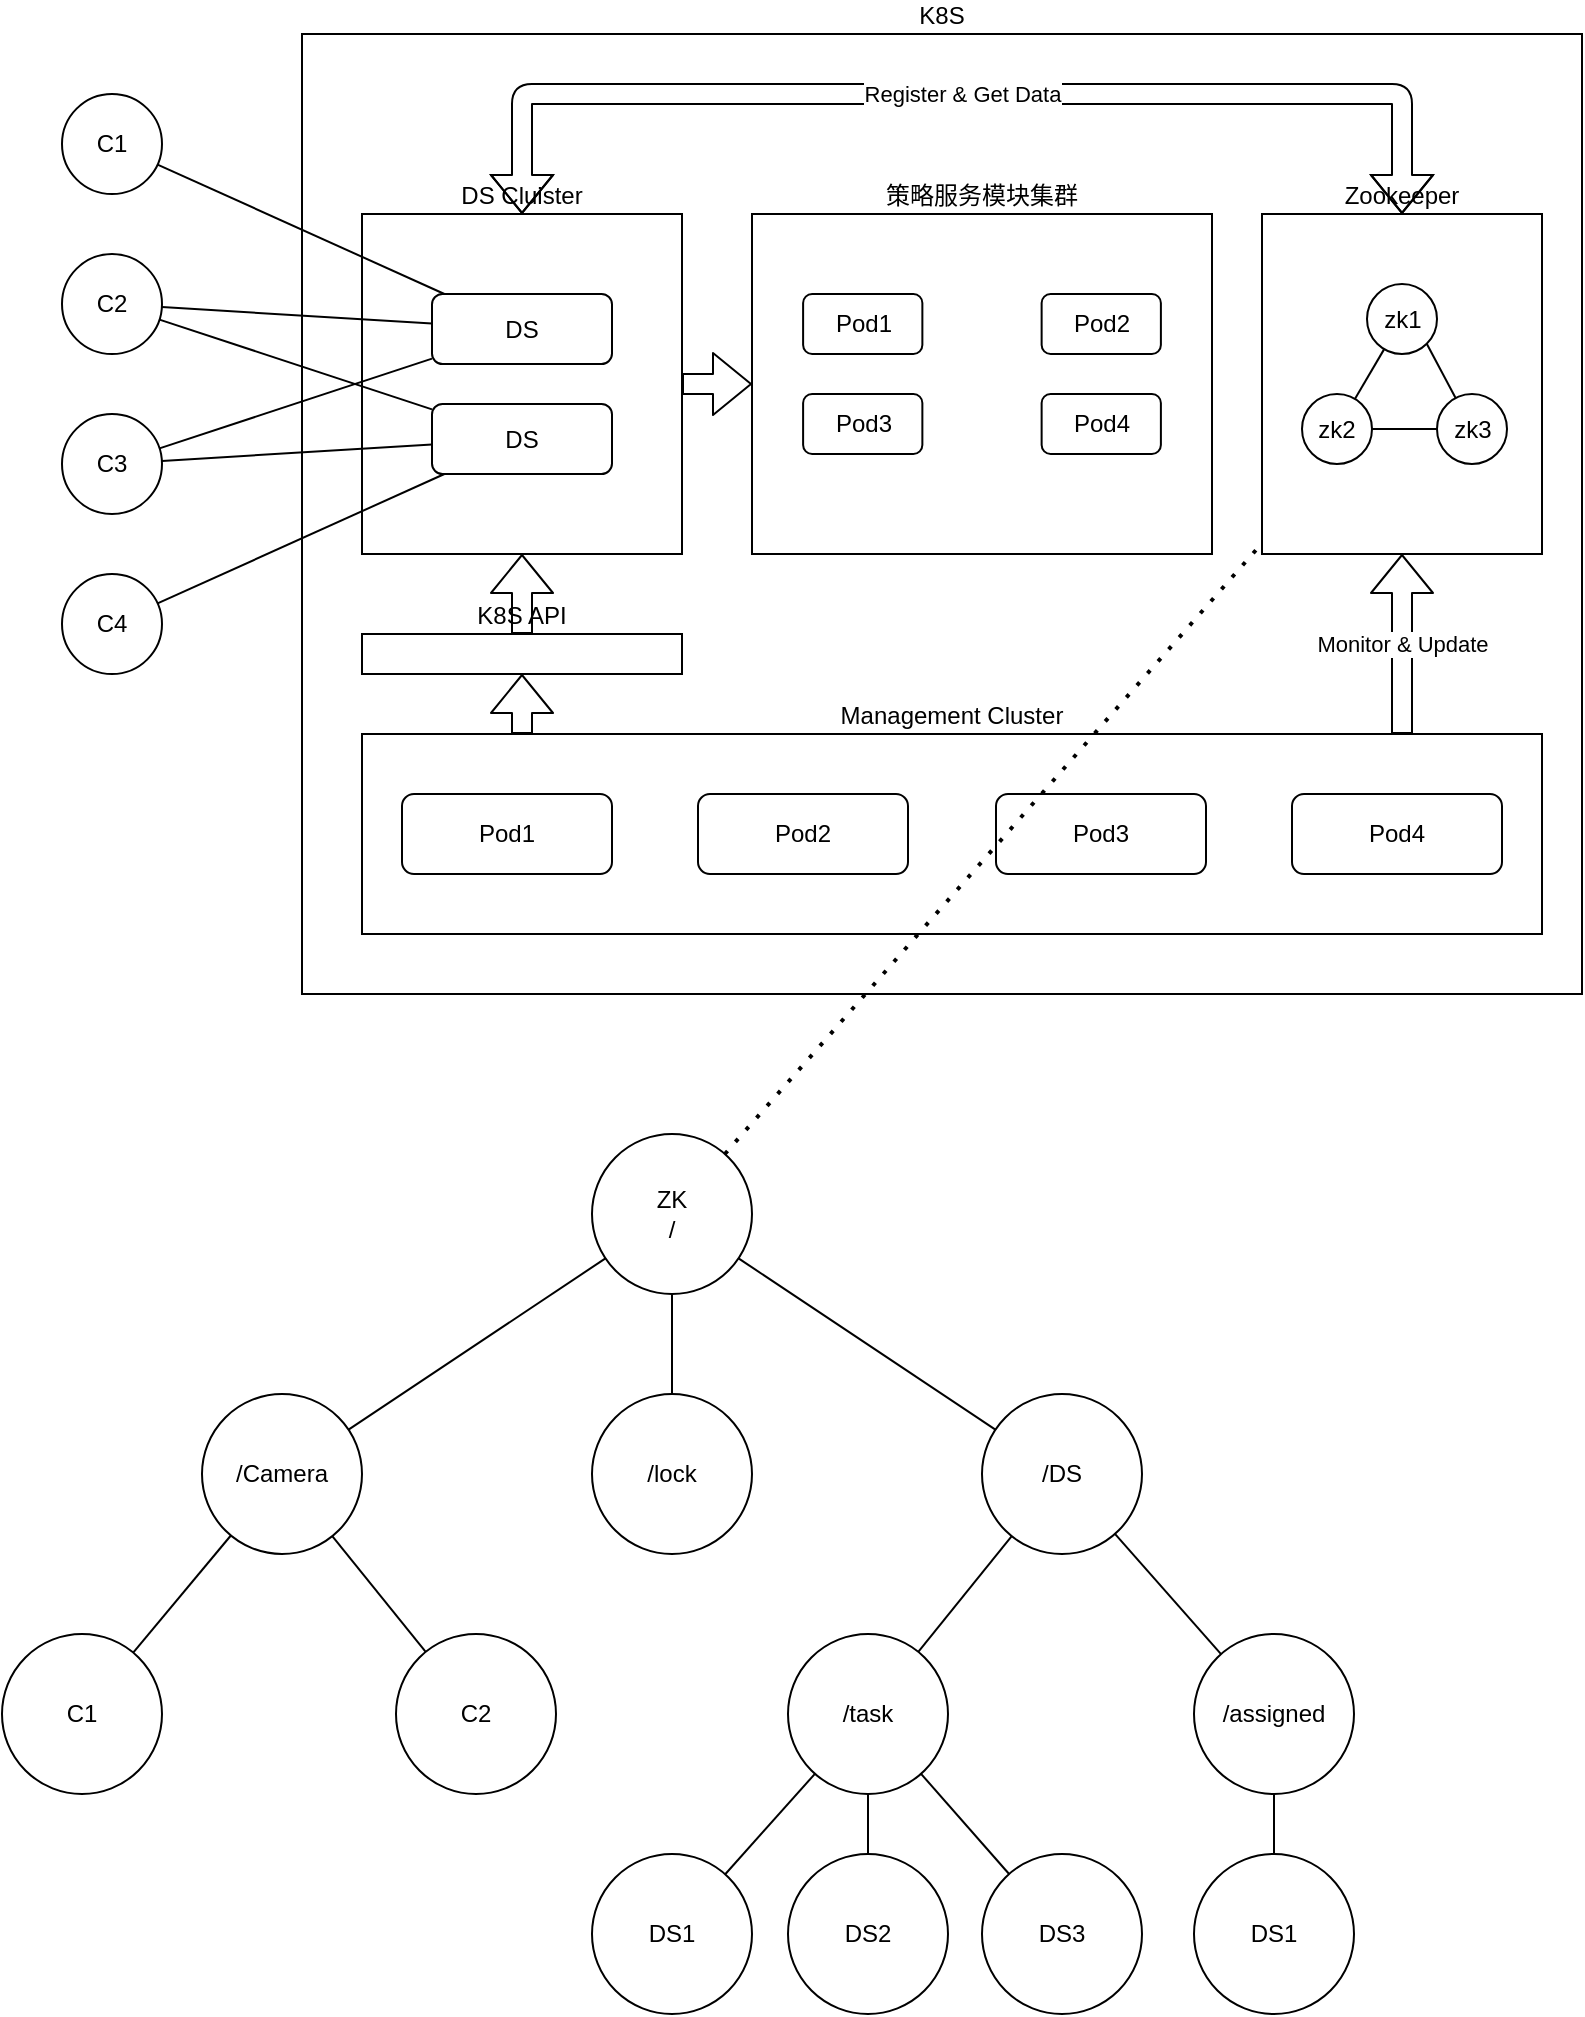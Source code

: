 <mxfile>
    <diagram id="GbY-rcY2quPzccg1INE1" name="Page-1">
        <mxGraphModel dx="1374" dy="779" grid="1" gridSize="10" guides="1" tooltips="1" connect="1" arrows="1" fold="1" page="1" pageScale="1" pageWidth="827" pageHeight="1169" math="0" shadow="0">
            <root>
                <mxCell id="0"/>
                <mxCell id="1" parent="0"/>
                <mxCell id="2" value="C1" style="ellipse;whiteSpace=wrap;html=1;aspect=fixed;" vertex="1" parent="1">
                    <mxGeometry x="50" y="70" width="50" height="50" as="geometry"/>
                </mxCell>
                <mxCell id="3" value="C2" style="ellipse;whiteSpace=wrap;html=1;aspect=fixed;" vertex="1" parent="1">
                    <mxGeometry x="50" y="150" width="50" height="50" as="geometry"/>
                </mxCell>
                <mxCell id="4" value="C3" style="ellipse;whiteSpace=wrap;html=1;aspect=fixed;" vertex="1" parent="1">
                    <mxGeometry x="50" y="230" width="50" height="50" as="geometry"/>
                </mxCell>
                <mxCell id="5" value="C4" style="ellipse;whiteSpace=wrap;html=1;aspect=fixed;" vertex="1" parent="1">
                    <mxGeometry x="50" y="310" width="50" height="50" as="geometry"/>
                </mxCell>
                <mxCell id="24" value="K8S" style="rounded=0;whiteSpace=wrap;html=1;labelPosition=center;verticalLabelPosition=top;align=center;verticalAlign=bottom;" vertex="1" parent="1">
                    <mxGeometry x="170" y="40" width="640" height="480" as="geometry"/>
                </mxCell>
                <mxCell id="9" value="" style="group" vertex="1" connectable="0" parent="1">
                    <mxGeometry x="200" y="130" width="160" height="170" as="geometry"/>
                </mxCell>
                <mxCell id="8" value="DS Cluister" style="rounded=0;whiteSpace=wrap;html=1;labelPosition=center;verticalLabelPosition=top;align=center;verticalAlign=bottom;" vertex="1" parent="9">
                    <mxGeometry width="160" height="170" as="geometry"/>
                </mxCell>
                <mxCell id="6" value="DS" style="rounded=1;whiteSpace=wrap;html=1;" vertex="1" parent="9">
                    <mxGeometry x="35" y="40" width="90" height="35" as="geometry"/>
                </mxCell>
                <mxCell id="7" value="DS" style="rounded=1;whiteSpace=wrap;html=1;" vertex="1" parent="9">
                    <mxGeometry x="35" y="95" width="90" height="35" as="geometry"/>
                </mxCell>
                <mxCell id="17" value="" style="group" vertex="1" connectable="0" parent="1">
                    <mxGeometry x="395" y="130" width="230" height="170" as="geometry"/>
                </mxCell>
                <mxCell id="11" value="策略服务模块集群" style="rounded=0;whiteSpace=wrap;html=1;labelPosition=center;verticalLabelPosition=top;align=center;verticalAlign=bottom;" vertex="1" parent="17">
                    <mxGeometry width="230" height="170" as="geometry"/>
                </mxCell>
                <mxCell id="16" value="" style="group" vertex="1" connectable="0" parent="17">
                    <mxGeometry x="25.556" y="40" width="178.889" height="80" as="geometry"/>
                </mxCell>
                <mxCell id="12" value="Pod1" style="rounded=1;whiteSpace=wrap;html=1;" vertex="1" parent="16">
                    <mxGeometry width="59.63" height="30" as="geometry"/>
                </mxCell>
                <mxCell id="13" value="Pod2" style="rounded=1;whiteSpace=wrap;html=1;" vertex="1" parent="16">
                    <mxGeometry x="119.259" width="59.63" height="30" as="geometry"/>
                </mxCell>
                <mxCell id="14" value="Pod3" style="rounded=1;whiteSpace=wrap;html=1;" vertex="1" parent="16">
                    <mxGeometry y="50" width="59.63" height="30" as="geometry"/>
                </mxCell>
                <mxCell id="15" value="Pod4" style="rounded=1;whiteSpace=wrap;html=1;" vertex="1" parent="16">
                    <mxGeometry x="119.259" y="50" width="59.63" height="30" as="geometry"/>
                </mxCell>
                <mxCell id="23" value="" style="group" vertex="1" connectable="0" parent="1">
                    <mxGeometry x="200" y="390" width="590" height="100" as="geometry"/>
                </mxCell>
                <mxCell id="10" value="Management Cluster" style="rounded=0;whiteSpace=wrap;html=1;labelPosition=center;verticalLabelPosition=top;align=center;verticalAlign=bottom;" vertex="1" parent="23">
                    <mxGeometry width="590" height="100" as="geometry"/>
                </mxCell>
                <mxCell id="22" value="" style="group" vertex="1" connectable="0" parent="23">
                    <mxGeometry x="20" y="30" width="550" height="40" as="geometry"/>
                </mxCell>
                <mxCell id="18" value="Pod1" style="rounded=1;whiteSpace=wrap;html=1;" vertex="1" parent="22">
                    <mxGeometry width="105" height="40" as="geometry"/>
                </mxCell>
                <mxCell id="19" value="Pod2" style="rounded=1;whiteSpace=wrap;html=1;" vertex="1" parent="22">
                    <mxGeometry x="148" width="105" height="40" as="geometry"/>
                </mxCell>
                <mxCell id="20" value="Pod3" style="rounded=1;whiteSpace=wrap;html=1;" vertex="1" parent="22">
                    <mxGeometry x="297" width="105" height="40" as="geometry"/>
                </mxCell>
                <mxCell id="21" value="Pod4" style="rounded=1;whiteSpace=wrap;html=1;" vertex="1" parent="22">
                    <mxGeometry x="445" width="105" height="40" as="geometry"/>
                </mxCell>
                <mxCell id="25" value="K8S API" style="rounded=0;whiteSpace=wrap;html=1;labelPosition=center;verticalLabelPosition=top;align=center;verticalAlign=bottom;" vertex="1" parent="1">
                    <mxGeometry x="200" y="340" width="160" height="20" as="geometry"/>
                </mxCell>
                <mxCell id="26" value="" style="shape=flexArrow;endArrow=classic;html=1;entryX=0.5;entryY=1;entryDx=0;entryDy=0;" edge="1" parent="1" target="25">
                    <mxGeometry width="50" height="50" relative="1" as="geometry">
                        <mxPoint x="280" y="390" as="sourcePoint"/>
                        <mxPoint x="290" y="600" as="targetPoint"/>
                    </mxGeometry>
                </mxCell>
                <mxCell id="27" value="" style="shape=flexArrow;endArrow=classic;html=1;entryX=0.5;entryY=1;entryDx=0;entryDy=0;exitX=0.5;exitY=0;exitDx=0;exitDy=0;" edge="1" parent="1" source="25" target="8">
                    <mxGeometry width="50" height="50" relative="1" as="geometry">
                        <mxPoint x="290" y="400" as="sourcePoint"/>
                        <mxPoint x="290" y="370" as="targetPoint"/>
                    </mxGeometry>
                </mxCell>
                <mxCell id="38" value="" style="group" vertex="1" connectable="0" parent="1">
                    <mxGeometry x="650" y="130" width="140" height="170" as="geometry"/>
                </mxCell>
                <mxCell id="28" value="Zookeeper" style="rounded=0;whiteSpace=wrap;html=1;labelPosition=center;verticalLabelPosition=top;align=center;verticalAlign=bottom;" vertex="1" parent="38">
                    <mxGeometry width="140" height="170" as="geometry"/>
                </mxCell>
                <mxCell id="37" value="" style="group" vertex="1" connectable="0" parent="38">
                    <mxGeometry x="20" y="35" width="102.5" height="90" as="geometry"/>
                </mxCell>
                <mxCell id="29" value="zk1" style="ellipse;whiteSpace=wrap;html=1;aspect=fixed;" vertex="1" parent="37">
                    <mxGeometry x="32.5" width="35" height="35" as="geometry"/>
                </mxCell>
                <mxCell id="30" value="zk2" style="ellipse;whiteSpace=wrap;html=1;aspect=fixed;" vertex="1" parent="37">
                    <mxGeometry y="55" width="35" height="35" as="geometry"/>
                </mxCell>
                <mxCell id="31" value="zk3" style="ellipse;whiteSpace=wrap;html=1;aspect=fixed;" vertex="1" parent="37">
                    <mxGeometry x="67.5" y="55" width="35" height="35" as="geometry"/>
                </mxCell>
                <mxCell id="32" value="" style="endArrow=none;html=1;" edge="1" parent="37" source="30" target="29">
                    <mxGeometry width="50" height="50" relative="1" as="geometry">
                        <mxPoint x="-250" y="155" as="sourcePoint"/>
                        <mxPoint x="-200" y="105" as="targetPoint"/>
                    </mxGeometry>
                </mxCell>
                <mxCell id="33" value="" style="endArrow=none;html=1;entryX=1;entryY=1;entryDx=0;entryDy=0;" edge="1" parent="37" source="31" target="29">
                    <mxGeometry width="50" height="50" relative="1" as="geometry">
                        <mxPoint x="27.5" y="65" as="sourcePoint"/>
                        <mxPoint x="47.626" y="39.874" as="targetPoint"/>
                    </mxGeometry>
                </mxCell>
                <mxCell id="34" value="" style="endArrow=none;html=1;" edge="1" parent="37" source="30" target="31">
                    <mxGeometry width="50" height="50" relative="1" as="geometry">
                        <mxPoint x="-250" y="155" as="sourcePoint"/>
                        <mxPoint x="-200" y="105" as="targetPoint"/>
                    </mxGeometry>
                </mxCell>
                <mxCell id="39" value="Monitor &amp;amp; Update" style="shape=flexArrow;endArrow=classic;html=1;entryX=0.5;entryY=1;entryDx=0;entryDy=0;" edge="1" parent="1" target="28">
                    <mxGeometry width="50" height="50" relative="1" as="geometry">
                        <mxPoint x="720" y="390" as="sourcePoint"/>
                        <mxPoint x="470" y="270" as="targetPoint"/>
                    </mxGeometry>
                </mxCell>
                <mxCell id="40" value="" style="shape=flexArrow;endArrow=classic;html=1;entryX=0;entryY=0.5;entryDx=0;entryDy=0;" edge="1" parent="1" source="8" target="11">
                    <mxGeometry width="50" height="50" relative="1" as="geometry">
                        <mxPoint x="420" y="320" as="sourcePoint"/>
                        <mxPoint x="470" y="270" as="targetPoint"/>
                    </mxGeometry>
                </mxCell>
                <mxCell id="41" value="" style="endArrow=none;html=1;" edge="1" parent="1" source="6" target="2">
                    <mxGeometry width="50" height="50" relative="1" as="geometry">
                        <mxPoint x="420" y="320" as="sourcePoint"/>
                        <mxPoint x="470" y="270" as="targetPoint"/>
                    </mxGeometry>
                </mxCell>
                <mxCell id="42" value="" style="endArrow=none;html=1;" edge="1" parent="1" source="6" target="3">
                    <mxGeometry width="50" height="50" relative="1" as="geometry">
                        <mxPoint x="251.242" y="180" as="sourcePoint"/>
                        <mxPoint x="107.808" y="115.236" as="targetPoint"/>
                    </mxGeometry>
                </mxCell>
                <mxCell id="43" value="" style="endArrow=none;html=1;" edge="1" parent="1" source="7" target="4">
                    <mxGeometry width="50" height="50" relative="1" as="geometry">
                        <mxPoint x="245" y="194.741" as="sourcePoint"/>
                        <mxPoint x="109.957" y="186.461" as="targetPoint"/>
                    </mxGeometry>
                </mxCell>
                <mxCell id="44" value="" style="endArrow=none;html=1;" edge="1" parent="1" source="7" target="5">
                    <mxGeometry width="50" height="50" relative="1" as="geometry">
                        <mxPoint x="245" y="255.259" as="sourcePoint"/>
                        <mxPoint x="109.957" y="263.539" as="targetPoint"/>
                    </mxGeometry>
                </mxCell>
                <mxCell id="45" value="" style="endArrow=none;html=1;" edge="1" parent="1" source="6" target="4">
                    <mxGeometry width="50" height="50" relative="1" as="geometry">
                        <mxPoint x="255" y="265.259" as="sourcePoint"/>
                        <mxPoint x="119.957" y="273.539" as="targetPoint"/>
                    </mxGeometry>
                </mxCell>
                <mxCell id="46" value="" style="endArrow=none;html=1;" edge="1" parent="1" source="7" target="3">
                    <mxGeometry width="50" height="50" relative="1" as="geometry">
                        <mxPoint x="265" y="275.259" as="sourcePoint"/>
                        <mxPoint x="129.957" y="283.539" as="targetPoint"/>
                    </mxGeometry>
                </mxCell>
                <mxCell id="47" value="Register &amp;amp; Get Data" style="shape=flexArrow;endArrow=classic;startArrow=classic;html=1;edgeStyle=elbowEdgeStyle;entryX=0.5;entryY=0;entryDx=0;entryDy=0;exitX=0.5;exitY=0;exitDx=0;exitDy=0;" edge="1" parent="1" source="8" target="28">
                    <mxGeometry width="100" height="100" relative="1" as="geometry">
                        <mxPoint x="400" y="350" as="sourcePoint"/>
                        <mxPoint x="500" y="250" as="targetPoint"/>
                        <Array as="points">
                            <mxPoint x="500" y="70"/>
                        </Array>
                    </mxGeometry>
                </mxCell>
                <mxCell id="48" value="ZK&lt;br&gt;/" style="ellipse;whiteSpace=wrap;html=1;aspect=fixed;flipV=1;" vertex="1" parent="1">
                    <mxGeometry x="315" y="590" width="80" height="80" as="geometry"/>
                </mxCell>
                <mxCell id="49" value="/Camera" style="ellipse;whiteSpace=wrap;html=1;aspect=fixed;" vertex="1" parent="1">
                    <mxGeometry x="120" y="720" width="80" height="80" as="geometry"/>
                </mxCell>
                <mxCell id="50" value="/task" style="ellipse;whiteSpace=wrap;html=1;aspect=fixed;flipH=0;" vertex="1" parent="1">
                    <mxGeometry x="413" y="840" width="80" height="80" as="geometry"/>
                </mxCell>
                <mxCell id="51" value="/DS" style="ellipse;whiteSpace=wrap;html=1;aspect=fixed;" vertex="1" parent="1">
                    <mxGeometry x="510" y="720" width="80" height="80" as="geometry"/>
                </mxCell>
                <mxCell id="52" value="/assigned" style="ellipse;whiteSpace=wrap;html=1;aspect=fixed;flipH=0;" vertex="1" parent="1">
                    <mxGeometry x="616" y="840" width="80" height="80" as="geometry"/>
                </mxCell>
                <mxCell id="53" value="" style="endArrow=none;html=1;" edge="1" parent="1" source="49" target="48">
                    <mxGeometry width="50" height="50" relative="1" as="geometry">
                        <mxPoint x="420" y="810" as="sourcePoint"/>
                        <mxPoint x="470" y="760" as="targetPoint"/>
                    </mxGeometry>
                </mxCell>
                <mxCell id="54" value="" style="endArrow=none;html=1;" edge="1" parent="1" source="51" target="48">
                    <mxGeometry width="50" height="50" relative="1" as="geometry">
                        <mxPoint x="212.76" y="747.048" as="sourcePoint"/>
                        <mxPoint x="347.231" y="652.938" as="targetPoint"/>
                    </mxGeometry>
                </mxCell>
                <mxCell id="55" value="" style="endArrow=none;html=1;" edge="1" parent="1" source="50" target="51">
                    <mxGeometry width="50" height="50" relative="1" as="geometry">
                        <mxPoint x="547.24" y="747.048" as="sourcePoint"/>
                        <mxPoint x="412.769" y="652.938" as="targetPoint"/>
                    </mxGeometry>
                </mxCell>
                <mxCell id="56" value="" style="endArrow=none;html=1;" edge="1" parent="1" source="52" target="51">
                    <mxGeometry width="50" height="50" relative="1" as="geometry">
                        <mxPoint x="494.739" y="878.567" as="sourcePoint"/>
                        <mxPoint x="555.287" y="801.453" as="targetPoint"/>
                    </mxGeometry>
                </mxCell>
                <mxCell id="57" value="C1" style="ellipse;whiteSpace=wrap;html=1;aspect=fixed;flipH=0;" vertex="1" parent="1">
                    <mxGeometry x="20" y="840" width="80" height="80" as="geometry"/>
                </mxCell>
                <mxCell id="58" value="C2" style="ellipse;whiteSpace=wrap;html=1;aspect=fixed;flipH=0;" vertex="1" parent="1">
                    <mxGeometry x="217" y="840" width="80" height="80" as="geometry"/>
                </mxCell>
                <mxCell id="59" value="" style="endArrow=none;html=1;" edge="1" parent="1" source="49" target="57">
                    <mxGeometry width="50" height="50" relative="1" as="geometry">
                        <mxPoint x="212.76" y="747.048" as="sourcePoint"/>
                        <mxPoint x="347.231" y="652.938" as="targetPoint"/>
                    </mxGeometry>
                </mxCell>
                <mxCell id="60" value="" style="endArrow=none;html=1;" edge="1" parent="1" source="49" target="58">
                    <mxGeometry width="50" height="50" relative="1" as="geometry">
                        <mxPoint x="156.0" y="802.0" as="sourcePoint"/>
                        <mxPoint x="114.0" y="858.0" as="targetPoint"/>
                    </mxGeometry>
                </mxCell>
                <mxCell id="61" value="DS1" style="ellipse;whiteSpace=wrap;html=1;aspect=fixed;" vertex="1" parent="1">
                    <mxGeometry x="315" y="950" width="80" height="80" as="geometry"/>
                </mxCell>
                <mxCell id="62" value="DS2" style="ellipse;whiteSpace=wrap;html=1;aspect=fixed;" vertex="1" parent="1">
                    <mxGeometry x="413" y="950" width="80" height="80" as="geometry"/>
                </mxCell>
                <mxCell id="63" value="" style="endArrow=none;html=1;" edge="1" parent="1" source="50" target="61">
                    <mxGeometry width="50" height="50" relative="1" as="geometry">
                        <mxPoint x="522.098" y="856.658" as="sourcePoint"/>
                        <mxPoint x="557.812" y="803.282" as="targetPoint"/>
                    </mxGeometry>
                </mxCell>
                <mxCell id="64" value="" style="endArrow=none;html=1;" edge="1" parent="1" source="50" target="62">
                    <mxGeometry width="50" height="50" relative="1" as="geometry">
                        <mxPoint x="478.897" y="923.98" as="sourcePoint"/>
                        <mxPoint x="440.964" y="985.934" as="targetPoint"/>
                    </mxGeometry>
                </mxCell>
                <mxCell id="65" value="DS3" style="ellipse;whiteSpace=wrap;html=1;aspect=fixed;" vertex="1" parent="1">
                    <mxGeometry x="510" y="950" width="80" height="80" as="geometry"/>
                </mxCell>
                <mxCell id="66" value="DS1" style="ellipse;whiteSpace=wrap;html=1;aspect=fixed;" vertex="1" parent="1">
                    <mxGeometry x="616" y="950" width="80" height="80" as="geometry"/>
                </mxCell>
                <mxCell id="67" value="" style="endArrow=none;html=1;" edge="1" parent="1" target="65" source="50">
                    <mxGeometry width="50" height="50" relative="1" as="geometry">
                        <mxPoint x="640.44" y="915.433" as="sourcePoint"/>
                        <mxPoint x="763.812" y="803.282" as="targetPoint"/>
                    </mxGeometry>
                </mxCell>
                <mxCell id="68" value="" style="endArrow=none;html=1;" edge="1" parent="1" target="66" source="52">
                    <mxGeometry width="50" height="50" relative="1" as="geometry">
                        <mxPoint x="676.011" y="916.203" as="sourcePoint"/>
                        <mxPoint x="646.964" y="985.934" as="targetPoint"/>
                    </mxGeometry>
                </mxCell>
                <mxCell id="69" value="/lock" style="ellipse;whiteSpace=wrap;html=1;aspect=fixed;flipV=1;" vertex="1" parent="1">
                    <mxGeometry x="315" y="720" width="80" height="80" as="geometry"/>
                </mxCell>
                <mxCell id="70" value="" style="endArrow=none;html=1;" edge="1" parent="1" source="69" target="48">
                    <mxGeometry width="50" height="50" relative="1" as="geometry">
                        <mxPoint x="420" y="810" as="sourcePoint"/>
                        <mxPoint x="470" y="760" as="targetPoint"/>
                    </mxGeometry>
                </mxCell>
                <mxCell id="71" value="" style="endArrow=none;dashed=1;html=1;dashPattern=1 3;strokeWidth=2;" edge="1" parent="1" source="48" target="28">
                    <mxGeometry width="50" height="50" relative="1" as="geometry">
                        <mxPoint x="420" y="510" as="sourcePoint"/>
                        <mxPoint x="470" y="460" as="targetPoint"/>
                    </mxGeometry>
                </mxCell>
            </root>
        </mxGraphModel>
    </diagram>
</mxfile>